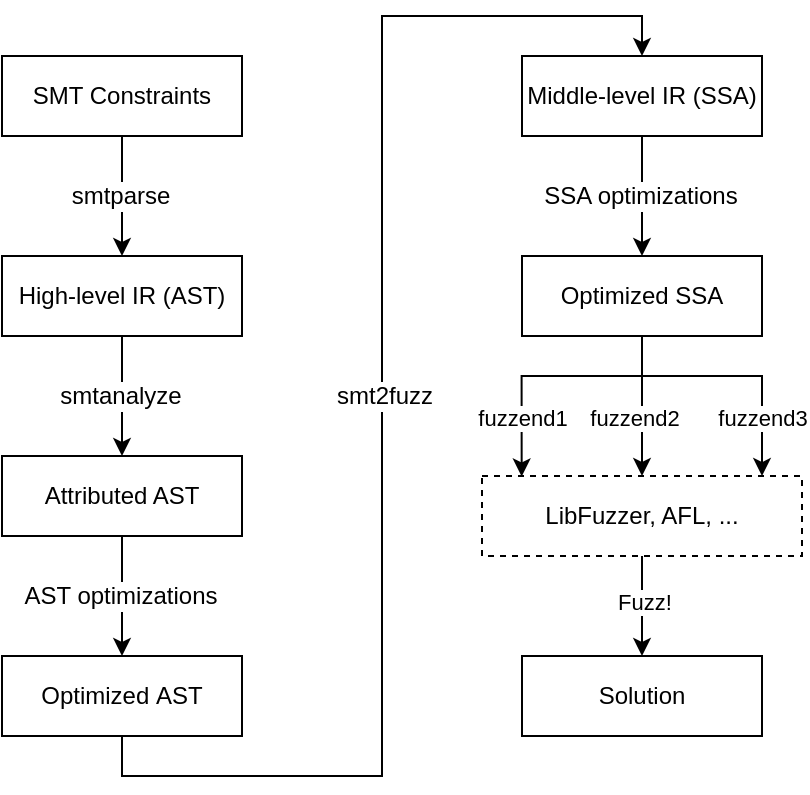 <mxfile version="22.0.2" type="device">
  <diagram name="Page-1" id="0mUz_p122F18LMq_JWhM">
    <mxGraphModel dx="1434" dy="763" grid="1" gridSize="10" guides="1" tooltips="1" connect="1" arrows="1" fold="1" page="1" pageScale="1" pageWidth="850" pageHeight="1100" math="0" shadow="0">
      <root>
        <mxCell id="0" />
        <mxCell id="1" parent="0" />
        <mxCell id="sKdIwI8YulAPiQ3hanIl-1" value="SMT Constraints" style="rounded=0;whiteSpace=wrap;html=1;" parent="1" vertex="1">
          <mxGeometry x="340" y="160" width="120" height="40" as="geometry" />
        </mxCell>
        <mxCell id="sKdIwI8YulAPiQ3hanIl-2" value="High-level IR (AST)" style="rounded=0;whiteSpace=wrap;html=1;" parent="1" vertex="1">
          <mxGeometry x="340" y="260" width="120" height="40" as="geometry" />
        </mxCell>
        <mxCell id="sKdIwI8YulAPiQ3hanIl-3" value="" style="endArrow=classic;html=1;rounded=0;exitX=0.5;exitY=1;exitDx=0;exitDy=0;entryX=0.5;entryY=0;entryDx=0;entryDy=0;fontSize=12;" parent="1" source="sKdIwI8YulAPiQ3hanIl-1" target="sKdIwI8YulAPiQ3hanIl-2" edge="1">
          <mxGeometry width="50" height="50" relative="1" as="geometry">
            <mxPoint x="410" y="420" as="sourcePoint" />
            <mxPoint x="460" y="370" as="targetPoint" />
          </mxGeometry>
        </mxCell>
        <mxCell id="sKdIwI8YulAPiQ3hanIl-4" value="&lt;font style=&quot;font-size: 12px;&quot;&gt;smtparse&lt;/font&gt;" style="edgeLabel;html=1;align=center;verticalAlign=middle;resizable=0;points=[];" parent="sKdIwI8YulAPiQ3hanIl-3" vertex="1" connectable="0">
          <mxGeometry y="-1" relative="1" as="geometry">
            <mxPoint as="offset" />
          </mxGeometry>
        </mxCell>
        <mxCell id="sKdIwI8YulAPiQ3hanIl-5" value="Attributed AST" style="rounded=0;whiteSpace=wrap;html=1;" parent="1" vertex="1">
          <mxGeometry x="340" y="360" width="120" height="40" as="geometry" />
        </mxCell>
        <mxCell id="sKdIwI8YulAPiQ3hanIl-6" value="" style="endArrow=classic;html=1;rounded=0;exitX=0.5;exitY=1;exitDx=0;exitDy=0;entryX=0.5;entryY=0;entryDx=0;entryDy=0;fontSize=12;" parent="1" source="sKdIwI8YulAPiQ3hanIl-2" target="sKdIwI8YulAPiQ3hanIl-5" edge="1">
          <mxGeometry width="50" height="50" relative="1" as="geometry">
            <mxPoint x="410" y="210" as="sourcePoint" />
            <mxPoint x="410" y="270" as="targetPoint" />
          </mxGeometry>
        </mxCell>
        <mxCell id="sKdIwI8YulAPiQ3hanIl-7" value="&lt;font style=&quot;font-size: 12px;&quot;&gt;smtanalyze&lt;br&gt;&lt;/font&gt;" style="edgeLabel;html=1;align=center;verticalAlign=middle;resizable=0;points=[];" parent="sKdIwI8YulAPiQ3hanIl-6" vertex="1" connectable="0">
          <mxGeometry y="-1" relative="1" as="geometry">
            <mxPoint as="offset" />
          </mxGeometry>
        </mxCell>
        <mxCell id="sKdIwI8YulAPiQ3hanIl-8" value="Optimized&amp;nbsp;AST" style="rounded=0;whiteSpace=wrap;html=1;" parent="1" vertex="1">
          <mxGeometry x="340" y="460" width="120" height="40" as="geometry" />
        </mxCell>
        <mxCell id="sKdIwI8YulAPiQ3hanIl-9" value="" style="endArrow=classic;html=1;rounded=0;exitX=0.5;exitY=1;exitDx=0;exitDy=0;entryX=0.5;entryY=0;entryDx=0;entryDy=0;fontSize=12;" parent="1" source="sKdIwI8YulAPiQ3hanIl-5" target="sKdIwI8YulAPiQ3hanIl-8" edge="1">
          <mxGeometry width="50" height="50" relative="1" as="geometry">
            <mxPoint x="410" y="310" as="sourcePoint" />
            <mxPoint x="410" y="370" as="targetPoint" />
          </mxGeometry>
        </mxCell>
        <mxCell id="sKdIwI8YulAPiQ3hanIl-10" value="&lt;font style=&quot;font-size: 12px;&quot;&gt;AST optimizations&lt;br&gt;&lt;/font&gt;" style="edgeLabel;html=1;align=center;verticalAlign=middle;resizable=0;points=[];" parent="sKdIwI8YulAPiQ3hanIl-9" vertex="1" connectable="0">
          <mxGeometry y="-1" relative="1" as="geometry">
            <mxPoint as="offset" />
          </mxGeometry>
        </mxCell>
        <mxCell id="sKdIwI8YulAPiQ3hanIl-12" value="Middle-level IR (SSA)" style="rounded=0;whiteSpace=wrap;html=1;" parent="1" vertex="1">
          <mxGeometry x="600" y="160" width="120" height="40" as="geometry" />
        </mxCell>
        <mxCell id="sKdIwI8YulAPiQ3hanIl-13" value="" style="endArrow=classic;html=1;rounded=0;exitX=0.5;exitY=1;exitDx=0;exitDy=0;fontSize=12;entryX=0.5;entryY=0;entryDx=0;entryDy=0;edgeStyle=orthogonalEdgeStyle;" parent="1" source="sKdIwI8YulAPiQ3hanIl-8" target="sKdIwI8YulAPiQ3hanIl-12" edge="1">
          <mxGeometry width="50" height="50" relative="1" as="geometry">
            <mxPoint x="410" y="410" as="sourcePoint" />
            <mxPoint x="410" y="470" as="targetPoint" />
            <Array as="points">
              <mxPoint x="400" y="520" />
              <mxPoint x="530" y="520" />
              <mxPoint x="530" y="140" />
              <mxPoint x="660" y="140" />
            </Array>
          </mxGeometry>
        </mxCell>
        <mxCell id="sKdIwI8YulAPiQ3hanIl-14" value="&lt;font style=&quot;font-size: 12px;&quot;&gt;smt2fuzz&lt;br&gt;&lt;/font&gt;" style="edgeLabel;html=1;align=center;verticalAlign=middle;resizable=0;points=[];" parent="sKdIwI8YulAPiQ3hanIl-13" vertex="1" connectable="0">
          <mxGeometry y="-1" relative="1" as="geometry">
            <mxPoint as="offset" />
          </mxGeometry>
        </mxCell>
        <mxCell id="sKdIwI8YulAPiQ3hanIl-15" value="Optimized SSA" style="rounded=0;whiteSpace=wrap;html=1;" parent="1" vertex="1">
          <mxGeometry x="600" y="260" width="120" height="40" as="geometry" />
        </mxCell>
        <mxCell id="sKdIwI8YulAPiQ3hanIl-16" value="" style="endArrow=classic;html=1;rounded=0;exitX=0.5;exitY=1;exitDx=0;exitDy=0;fontSize=12;" parent="1" source="sKdIwI8YulAPiQ3hanIl-12" target="sKdIwI8YulAPiQ3hanIl-15" edge="1">
          <mxGeometry width="50" height="50" relative="1" as="geometry">
            <mxPoint x="410" y="410" as="sourcePoint" />
            <mxPoint x="410" y="470" as="targetPoint" />
          </mxGeometry>
        </mxCell>
        <mxCell id="sKdIwI8YulAPiQ3hanIl-17" value="&lt;font style=&quot;font-size: 12px;&quot;&gt;SSA optimizations&lt;br&gt;&lt;/font&gt;" style="edgeLabel;html=1;align=center;verticalAlign=middle;resizable=0;points=[];" parent="sKdIwI8YulAPiQ3hanIl-16" vertex="1" connectable="0">
          <mxGeometry y="-1" relative="1" as="geometry">
            <mxPoint as="offset" />
          </mxGeometry>
        </mxCell>
        <mxCell id="sKdIwI8YulAPiQ3hanIl-18" value="LibFuzzer, AFL, ..." style="rounded=0;whiteSpace=wrap;html=1;dashed=1;" parent="1" vertex="1">
          <mxGeometry x="580" y="370" width="160" height="40" as="geometry" />
        </mxCell>
        <mxCell id="sKdIwI8YulAPiQ3hanIl-25" value="" style="endArrow=classic;html=1;rounded=0;entryX=0.5;entryY=0;entryDx=0;entryDy=0;" parent="1" target="sKdIwI8YulAPiQ3hanIl-18" edge="1">
          <mxGeometry width="50" height="50" relative="1" as="geometry">
            <mxPoint x="660" y="320" as="sourcePoint" />
            <mxPoint x="440" y="320" as="targetPoint" />
          </mxGeometry>
        </mxCell>
        <mxCell id="sKdIwI8YulAPiQ3hanIl-26" value="fuzzend2" style="edgeLabel;html=1;align=center;verticalAlign=middle;resizable=0;points=[];" parent="sKdIwI8YulAPiQ3hanIl-25" vertex="1" connectable="0">
          <mxGeometry x="-0.178" y="-4" relative="1" as="geometry">
            <mxPoint as="offset" />
          </mxGeometry>
        </mxCell>
        <mxCell id="sKdIwI8YulAPiQ3hanIl-27" value="" style="endArrow=classic;html=1;rounded=0;edgeStyle=orthogonalEdgeStyle;entryX=0.124;entryY=0.006;entryDx=0;entryDy=0;entryPerimeter=0;" parent="1" target="sKdIwI8YulAPiQ3hanIl-18" edge="1">
          <mxGeometry width="50" height="50" relative="1" as="geometry">
            <mxPoint x="660" y="320" as="sourcePoint" />
            <mxPoint x="600.0" y="370.0" as="targetPoint" />
            <Array as="points">
              <mxPoint x="600" y="320" />
            </Array>
          </mxGeometry>
        </mxCell>
        <mxCell id="sKdIwI8YulAPiQ3hanIl-28" value="fuzzend1" style="edgeLabel;html=1;align=center;verticalAlign=middle;resizable=0;points=[];" parent="sKdIwI8YulAPiQ3hanIl-27" vertex="1" connectable="0">
          <mxGeometry x="0.469" relative="1" as="geometry">
            <mxPoint as="offset" />
          </mxGeometry>
        </mxCell>
        <mxCell id="sKdIwI8YulAPiQ3hanIl-30" value="" style="endArrow=none;html=1;rounded=0;entryX=0.5;entryY=1;entryDx=0;entryDy=0;" parent="1" target="sKdIwI8YulAPiQ3hanIl-15" edge="1">
          <mxGeometry width="50" height="50" relative="1" as="geometry">
            <mxPoint x="660" y="320" as="sourcePoint" />
            <mxPoint x="440" y="320" as="targetPoint" />
          </mxGeometry>
        </mxCell>
        <mxCell id="sKdIwI8YulAPiQ3hanIl-31" value="" style="endArrow=classic;html=1;rounded=0;edgeStyle=orthogonalEdgeStyle;entryX=0.124;entryY=0.006;entryDx=0;entryDy=0;entryPerimeter=0;" parent="1" edge="1">
          <mxGeometry width="50" height="50" relative="1" as="geometry">
            <mxPoint x="660" y="320" as="sourcePoint" />
            <mxPoint x="720" y="370" as="targetPoint" />
            <Array as="points">
              <mxPoint x="720" y="320" />
            </Array>
          </mxGeometry>
        </mxCell>
        <mxCell id="sKdIwI8YulAPiQ3hanIl-32" value="fuzzend3" style="edgeLabel;html=1;align=center;verticalAlign=middle;resizable=0;points=[];" parent="sKdIwI8YulAPiQ3hanIl-31" vertex="1" connectable="0">
          <mxGeometry x="0.469" relative="1" as="geometry">
            <mxPoint as="offset" />
          </mxGeometry>
        </mxCell>
        <mxCell id="sKdIwI8YulAPiQ3hanIl-33" value="Solution" style="rounded=0;whiteSpace=wrap;html=1;" parent="1" vertex="1">
          <mxGeometry x="600" y="460" width="120" height="40" as="geometry" />
        </mxCell>
        <mxCell id="sKdIwI8YulAPiQ3hanIl-34" value="" style="endArrow=classic;html=1;rounded=0;exitX=0.5;exitY=1;exitDx=0;exitDy=0;entryX=0.5;entryY=0;entryDx=0;entryDy=0;" parent="1" source="sKdIwI8YulAPiQ3hanIl-18" target="sKdIwI8YulAPiQ3hanIl-33" edge="1">
          <mxGeometry width="50" height="50" relative="1" as="geometry">
            <mxPoint x="530" y="370" as="sourcePoint" />
            <mxPoint x="580" y="320" as="targetPoint" />
          </mxGeometry>
        </mxCell>
        <mxCell id="sKdIwI8YulAPiQ3hanIl-36" value="Fuzz!" style="edgeLabel;html=1;align=center;verticalAlign=middle;resizable=0;points=[];" parent="sKdIwI8YulAPiQ3hanIl-34" vertex="1" connectable="0">
          <mxGeometry x="-0.091" y="1" relative="1" as="geometry">
            <mxPoint as="offset" />
          </mxGeometry>
        </mxCell>
      </root>
    </mxGraphModel>
  </diagram>
</mxfile>

